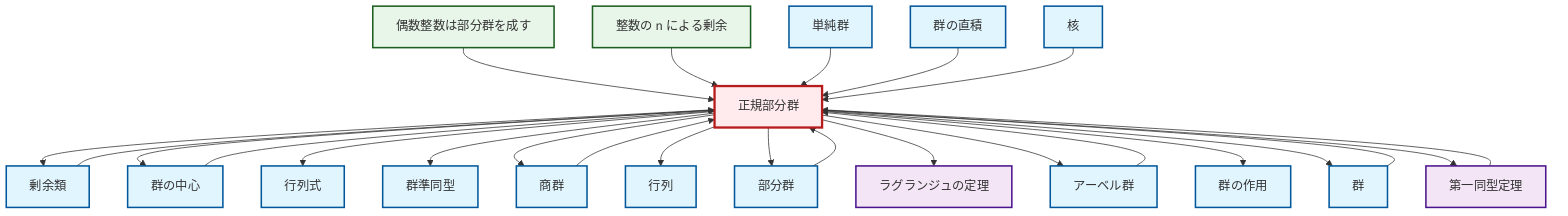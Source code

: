 graph TD
    classDef definition fill:#e1f5fe,stroke:#01579b,stroke-width:2px
    classDef theorem fill:#f3e5f5,stroke:#4a148c,stroke-width:2px
    classDef axiom fill:#fff3e0,stroke:#e65100,stroke-width:2px
    classDef example fill:#e8f5e9,stroke:#1b5e20,stroke-width:2px
    classDef current fill:#ffebee,stroke:#b71c1c,stroke-width:3px
    ex-even-integers-subgroup["偶数整数は部分群を成す"]:::example
    thm-lagrange["ラグランジュの定理"]:::theorem
    def-coset["剰余類"]:::definition
    def-group["群"]:::definition
    def-normal-subgroup["正規部分群"]:::definition
    def-quotient-group["商群"]:::definition
    def-simple-group["単純群"]:::definition
    def-homomorphism["群準同型"]:::definition
    def-center-of-group["群の中心"]:::definition
    def-determinant["行列式"]:::definition
    def-group-action["群の作用"]:::definition
    def-matrix["行列"]:::definition
    def-kernel["核"]:::definition
    def-subgroup["部分群"]:::definition
    ex-quotient-integers-mod-n["整数の n による剰余"]:::example
    thm-first-isomorphism["第一同型定理"]:::theorem
    def-direct-product["群の直積"]:::definition
    def-abelian-group["アーベル群"]:::definition
    def-normal-subgroup --> def-coset
    ex-even-integers-subgroup --> def-normal-subgroup
    ex-quotient-integers-mod-n --> def-normal-subgroup
    def-group --> def-normal-subgroup
    def-normal-subgroup --> def-center-of-group
    def-normal-subgroup --> def-determinant
    def-normal-subgroup --> def-homomorphism
    def-normal-subgroup --> def-quotient-group
    def-subgroup --> def-normal-subgroup
    def-normal-subgroup --> def-matrix
    def-center-of-group --> def-normal-subgroup
    def-abelian-group --> def-normal-subgroup
    def-normal-subgroup --> def-subgroup
    def-normal-subgroup --> thm-lagrange
    def-quotient-group --> def-normal-subgroup
    def-normal-subgroup --> def-abelian-group
    def-normal-subgroup --> def-group-action
    def-simple-group --> def-normal-subgroup
    def-normal-subgroup --> def-group
    thm-first-isomorphism --> def-normal-subgroup
    def-coset --> def-normal-subgroup
    def-normal-subgroup --> thm-first-isomorphism
    def-direct-product --> def-normal-subgroup
    def-kernel --> def-normal-subgroup
    class def-normal-subgroup current